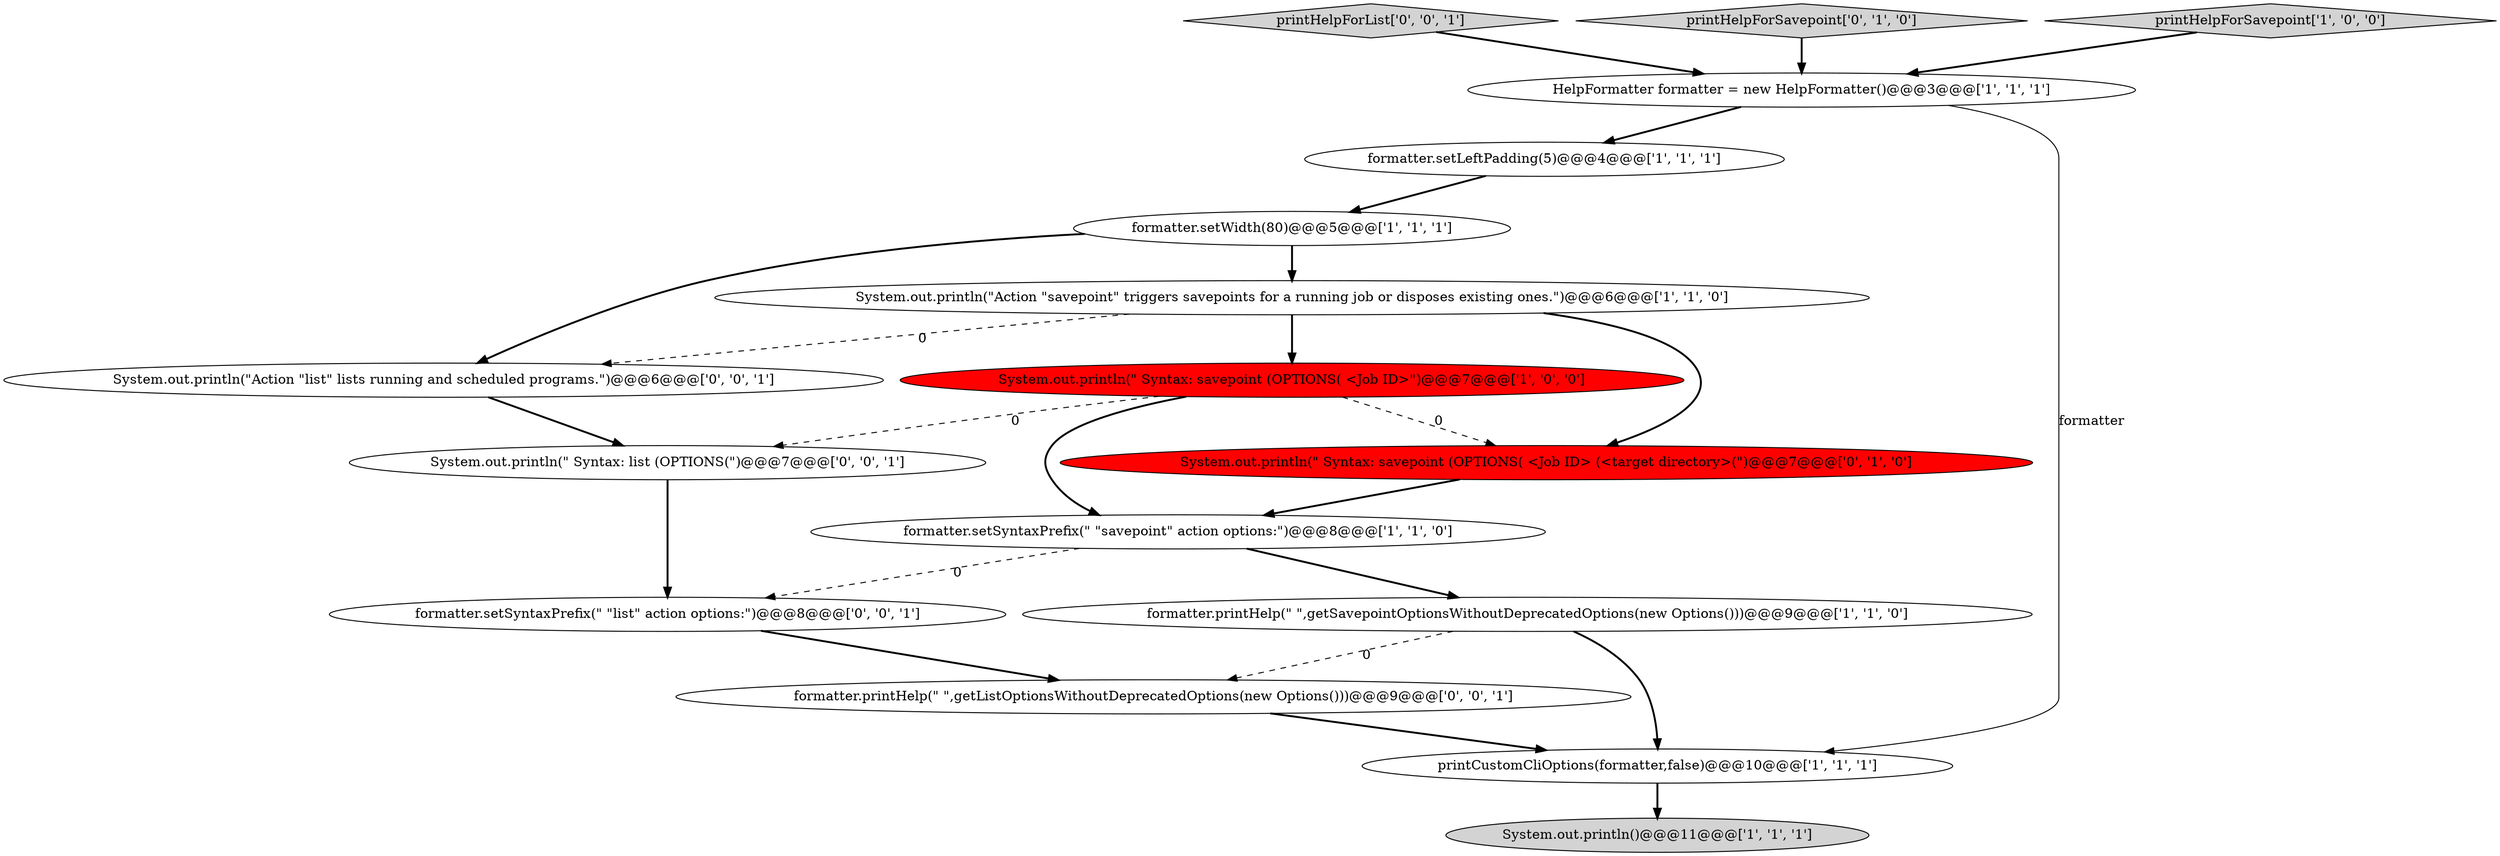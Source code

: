 digraph {
0 [style = filled, label = "formatter.setWidth(80)@@@5@@@['1', '1', '1']", fillcolor = white, shape = ellipse image = "AAA0AAABBB1BBB"];
2 [style = filled, label = "formatter.printHelp(\" \",getSavepointOptionsWithoutDeprecatedOptions(new Options()))@@@9@@@['1', '1', '0']", fillcolor = white, shape = ellipse image = "AAA0AAABBB1BBB"];
3 [style = filled, label = "System.out.println()@@@11@@@['1', '1', '1']", fillcolor = lightgray, shape = ellipse image = "AAA0AAABBB1BBB"];
4 [style = filled, label = "System.out.println(\"Action \"savepoint\" triggers savepoints for a running job or disposes existing ones.\")@@@6@@@['1', '1', '0']", fillcolor = white, shape = ellipse image = "AAA0AAABBB1BBB"];
12 [style = filled, label = "formatter.printHelp(\" \",getListOptionsWithoutDeprecatedOptions(new Options()))@@@9@@@['0', '0', '1']", fillcolor = white, shape = ellipse image = "AAA0AAABBB3BBB"];
16 [style = filled, label = "printHelpForList['0', '0', '1']", fillcolor = lightgray, shape = diamond image = "AAA0AAABBB3BBB"];
7 [style = filled, label = "formatter.setLeftPadding(5)@@@4@@@['1', '1', '1']", fillcolor = white, shape = ellipse image = "AAA0AAABBB1BBB"];
13 [style = filled, label = "formatter.setSyntaxPrefix(\" \"list\" action options:\")@@@8@@@['0', '0', '1']", fillcolor = white, shape = ellipse image = "AAA0AAABBB3BBB"];
15 [style = filled, label = "System.out.println(\" Syntax: list (OPTIONS(\")@@@7@@@['0', '0', '1']", fillcolor = white, shape = ellipse image = "AAA0AAABBB3BBB"];
5 [style = filled, label = "HelpFormatter formatter = new HelpFormatter()@@@3@@@['1', '1', '1']", fillcolor = white, shape = ellipse image = "AAA0AAABBB1BBB"];
10 [style = filled, label = "printHelpForSavepoint['0', '1', '0']", fillcolor = lightgray, shape = diamond image = "AAA0AAABBB2BBB"];
8 [style = filled, label = "formatter.setSyntaxPrefix(\" \"savepoint\" action options:\")@@@8@@@['1', '1', '0']", fillcolor = white, shape = ellipse image = "AAA0AAABBB1BBB"];
11 [style = filled, label = "System.out.println(\" Syntax: savepoint (OPTIONS( <Job ID> (<target directory>(\")@@@7@@@['0', '1', '0']", fillcolor = red, shape = ellipse image = "AAA1AAABBB2BBB"];
14 [style = filled, label = "System.out.println(\"Action \"list\" lists running and scheduled programs.\")@@@6@@@['0', '0', '1']", fillcolor = white, shape = ellipse image = "AAA0AAABBB3BBB"];
6 [style = filled, label = "printCustomCliOptions(formatter,false)@@@10@@@['1', '1', '1']", fillcolor = white, shape = ellipse image = "AAA0AAABBB1BBB"];
1 [style = filled, label = "System.out.println(\" Syntax: savepoint (OPTIONS( <Job ID>\")@@@7@@@['1', '0', '0']", fillcolor = red, shape = ellipse image = "AAA1AAABBB1BBB"];
9 [style = filled, label = "printHelpForSavepoint['1', '0', '0']", fillcolor = lightgray, shape = diamond image = "AAA0AAABBB1BBB"];
6->3 [style = bold, label=""];
15->13 [style = bold, label=""];
1->8 [style = bold, label=""];
5->6 [style = solid, label="formatter"];
2->6 [style = bold, label=""];
1->15 [style = dashed, label="0"];
7->0 [style = bold, label=""];
12->6 [style = bold, label=""];
8->13 [style = dashed, label="0"];
2->12 [style = dashed, label="0"];
0->14 [style = bold, label=""];
13->12 [style = bold, label=""];
10->5 [style = bold, label=""];
8->2 [style = bold, label=""];
0->4 [style = bold, label=""];
1->11 [style = dashed, label="0"];
9->5 [style = bold, label=""];
16->5 [style = bold, label=""];
5->7 [style = bold, label=""];
11->8 [style = bold, label=""];
14->15 [style = bold, label=""];
4->1 [style = bold, label=""];
4->14 [style = dashed, label="0"];
4->11 [style = bold, label=""];
}
